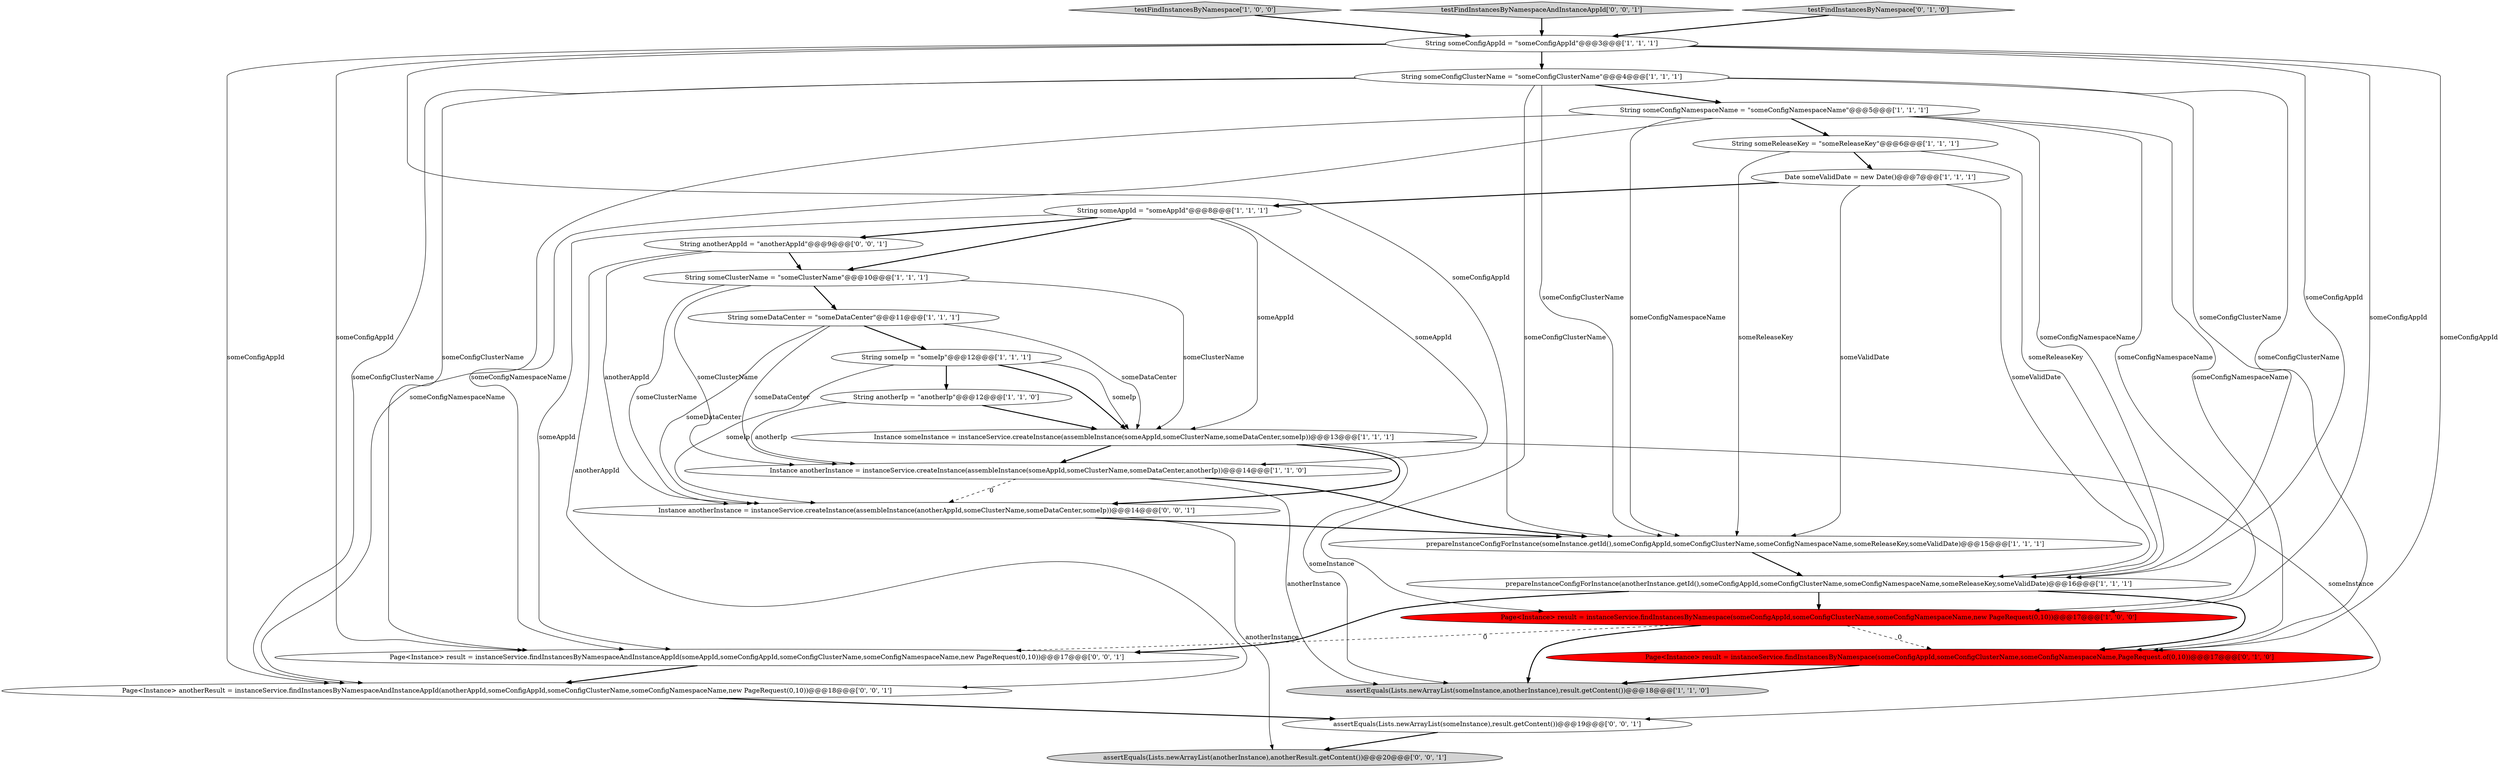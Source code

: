 digraph {
14 [style = filled, label = "String someClusterName = \"someClusterName\"@@@10@@@['1', '1', '1']", fillcolor = white, shape = ellipse image = "AAA0AAABBB1BBB"];
5 [style = filled, label = "Date someValidDate = new Date()@@@7@@@['1', '1', '1']", fillcolor = white, shape = ellipse image = "AAA0AAABBB1BBB"];
6 [style = filled, label = "String someReleaseKey = \"someReleaseKey\"@@@6@@@['1', '1', '1']", fillcolor = white, shape = ellipse image = "AAA0AAABBB1BBB"];
13 [style = filled, label = "String someConfigNamespaceName = \"someConfigNamespaceName\"@@@5@@@['1', '1', '1']", fillcolor = white, shape = ellipse image = "AAA0AAABBB1BBB"];
15 [style = filled, label = "testFindInstancesByNamespace['1', '0', '0']", fillcolor = lightgray, shape = diamond image = "AAA0AAABBB1BBB"];
3 [style = filled, label = "String anotherIp = \"anotherIp\"@@@12@@@['1', '1', '0']", fillcolor = white, shape = ellipse image = "AAA0AAABBB1BBB"];
24 [style = filled, label = "String anotherAppId = \"anotherAppId\"@@@9@@@['0', '0', '1']", fillcolor = white, shape = ellipse image = "AAA0AAABBB3BBB"];
2 [style = filled, label = "Page<Instance> result = instanceService.findInstancesByNamespace(someConfigAppId,someConfigClusterName,someConfigNamespaceName,new PageRequest(0,10))@@@17@@@['1', '0', '0']", fillcolor = red, shape = ellipse image = "AAA1AAABBB1BBB"];
18 [style = filled, label = "Page<Instance> result = instanceService.findInstancesByNamespace(someConfigAppId,someConfigClusterName,someConfigNamespaceName,PageRequest.of(0,10))@@@17@@@['0', '1', '0']", fillcolor = red, shape = ellipse image = "AAA1AAABBB2BBB"];
12 [style = filled, label = "String someConfigAppId = \"someConfigAppId\"@@@3@@@['1', '1', '1']", fillcolor = white, shape = ellipse image = "AAA0AAABBB1BBB"];
10 [style = filled, label = "prepareInstanceConfigForInstance(anotherInstance.getId(),someConfigAppId,someConfigClusterName,someConfigNamespaceName,someReleaseKey,someValidDate)@@@16@@@['1', '1', '1']", fillcolor = white, shape = ellipse image = "AAA0AAABBB1BBB"];
11 [style = filled, label = "Instance anotherInstance = instanceService.createInstance(assembleInstance(someAppId,someClusterName,someDataCenter,anotherIp))@@@14@@@['1', '1', '0']", fillcolor = white, shape = ellipse image = "AAA0AAABBB1BBB"];
4 [style = filled, label = "Instance someInstance = instanceService.createInstance(assembleInstance(someAppId,someClusterName,someDataCenter,someIp))@@@13@@@['1', '1', '1']", fillcolor = white, shape = ellipse image = "AAA0AAABBB1BBB"];
7 [style = filled, label = "String someAppId = \"someAppId\"@@@8@@@['1', '1', '1']", fillcolor = white, shape = ellipse image = "AAA0AAABBB1BBB"];
21 [style = filled, label = "assertEquals(Lists.newArrayList(anotherInstance),anotherResult.getContent())@@@20@@@['0', '0', '1']", fillcolor = lightgray, shape = ellipse image = "AAA0AAABBB3BBB"];
23 [style = filled, label = "testFindInstancesByNamespaceAndInstanceAppId['0', '0', '1']", fillcolor = lightgray, shape = diamond image = "AAA0AAABBB3BBB"];
25 [style = filled, label = "Page<Instance> anotherResult = instanceService.findInstancesByNamespaceAndInstanceAppId(anotherAppId,someConfigAppId,someConfigClusterName,someConfigNamespaceName,new PageRequest(0,10))@@@18@@@['0', '0', '1']", fillcolor = white, shape = ellipse image = "AAA0AAABBB3BBB"];
17 [style = filled, label = "testFindInstancesByNamespace['0', '1', '0']", fillcolor = lightgray, shape = diamond image = "AAA0AAABBB2BBB"];
1 [style = filled, label = "prepareInstanceConfigForInstance(someInstance.getId(),someConfigAppId,someConfigClusterName,someConfigNamespaceName,someReleaseKey,someValidDate)@@@15@@@['1', '1', '1']", fillcolor = white, shape = ellipse image = "AAA0AAABBB1BBB"];
8 [style = filled, label = "assertEquals(Lists.newArrayList(someInstance,anotherInstance),result.getContent())@@@18@@@['1', '1', '0']", fillcolor = lightgray, shape = ellipse image = "AAA0AAABBB1BBB"];
0 [style = filled, label = "String someIp = \"someIp\"@@@12@@@['1', '1', '1']", fillcolor = white, shape = ellipse image = "AAA0AAABBB1BBB"];
16 [style = filled, label = "String someConfigClusterName = \"someConfigClusterName\"@@@4@@@['1', '1', '1']", fillcolor = white, shape = ellipse image = "AAA0AAABBB1BBB"];
19 [style = filled, label = "Instance anotherInstance = instanceService.createInstance(assembleInstance(anotherAppId,someClusterName,someDataCenter,someIp))@@@14@@@['0', '0', '1']", fillcolor = white, shape = ellipse image = "AAA0AAABBB3BBB"];
20 [style = filled, label = "Page<Instance> result = instanceService.findInstancesByNamespaceAndInstanceAppId(someAppId,someConfigAppId,someConfigClusterName,someConfigNamespaceName,new PageRequest(0,10))@@@17@@@['0', '0', '1']", fillcolor = white, shape = ellipse image = "AAA0AAABBB3BBB"];
22 [style = filled, label = "assertEquals(Lists.newArrayList(someInstance),result.getContent())@@@19@@@['0', '0', '1']", fillcolor = white, shape = ellipse image = "AAA0AAABBB3BBB"];
9 [style = filled, label = "String someDataCenter = \"someDataCenter\"@@@11@@@['1', '1', '1']", fillcolor = white, shape = ellipse image = "AAA0AAABBB1BBB"];
0->4 [style = solid, label="someIp"];
0->3 [style = bold, label=""];
10->18 [style = bold, label=""];
5->10 [style = solid, label="someValidDate"];
12->18 [style = solid, label="someConfigAppId"];
16->13 [style = bold, label=""];
10->20 [style = bold, label=""];
16->10 [style = solid, label="someConfigClusterName"];
9->4 [style = solid, label="someDataCenter"];
7->20 [style = solid, label="someAppId"];
4->22 [style = solid, label="someInstance"];
9->0 [style = bold, label=""];
4->8 [style = solid, label="someInstance"];
2->20 [style = dashed, label="0"];
25->22 [style = bold, label=""];
13->2 [style = solid, label="someConfigNamespaceName"];
11->1 [style = bold, label=""];
12->20 [style = solid, label="someConfigAppId"];
14->19 [style = solid, label="someClusterName"];
7->4 [style = solid, label="someAppId"];
4->19 [style = bold, label=""];
13->18 [style = solid, label="someConfigNamespaceName"];
22->21 [style = bold, label=""];
7->11 [style = solid, label="someAppId"];
13->20 [style = solid, label="someConfigNamespaceName"];
12->16 [style = bold, label=""];
20->25 [style = bold, label=""];
3->4 [style = bold, label=""];
0->19 [style = solid, label="someIp"];
16->25 [style = solid, label="someConfigClusterName"];
24->14 [style = bold, label=""];
12->25 [style = solid, label="someConfigAppId"];
7->14 [style = bold, label=""];
13->25 [style = solid, label="someConfigNamespaceName"];
24->19 [style = solid, label="anotherAppId"];
6->5 [style = bold, label=""];
7->24 [style = bold, label=""];
19->1 [style = bold, label=""];
17->12 [style = bold, label=""];
12->10 [style = solid, label="someConfigAppId"];
14->4 [style = solid, label="someClusterName"];
14->11 [style = solid, label="someClusterName"];
12->2 [style = solid, label="someConfigAppId"];
16->20 [style = solid, label="someConfigClusterName"];
13->1 [style = solid, label="someConfigNamespaceName"];
6->10 [style = solid, label="someReleaseKey"];
9->11 [style = solid, label="someDataCenter"];
0->4 [style = bold, label=""];
11->19 [style = dashed, label="0"];
12->1 [style = solid, label="someConfigAppId"];
9->19 [style = solid, label="someDataCenter"];
11->8 [style = solid, label="anotherInstance"];
13->10 [style = solid, label="someConfigNamespaceName"];
19->21 [style = solid, label="anotherInstance"];
2->18 [style = dashed, label="0"];
5->7 [style = bold, label=""];
14->9 [style = bold, label=""];
10->2 [style = bold, label=""];
15->12 [style = bold, label=""];
18->8 [style = bold, label=""];
23->12 [style = bold, label=""];
13->6 [style = bold, label=""];
16->2 [style = solid, label="someConfigClusterName"];
4->11 [style = bold, label=""];
16->1 [style = solid, label="someConfigClusterName"];
1->10 [style = bold, label=""];
24->25 [style = solid, label="anotherAppId"];
5->1 [style = solid, label="someValidDate"];
2->8 [style = bold, label=""];
6->1 [style = solid, label="someReleaseKey"];
3->11 [style = solid, label="anotherIp"];
16->18 [style = solid, label="someConfigClusterName"];
}
